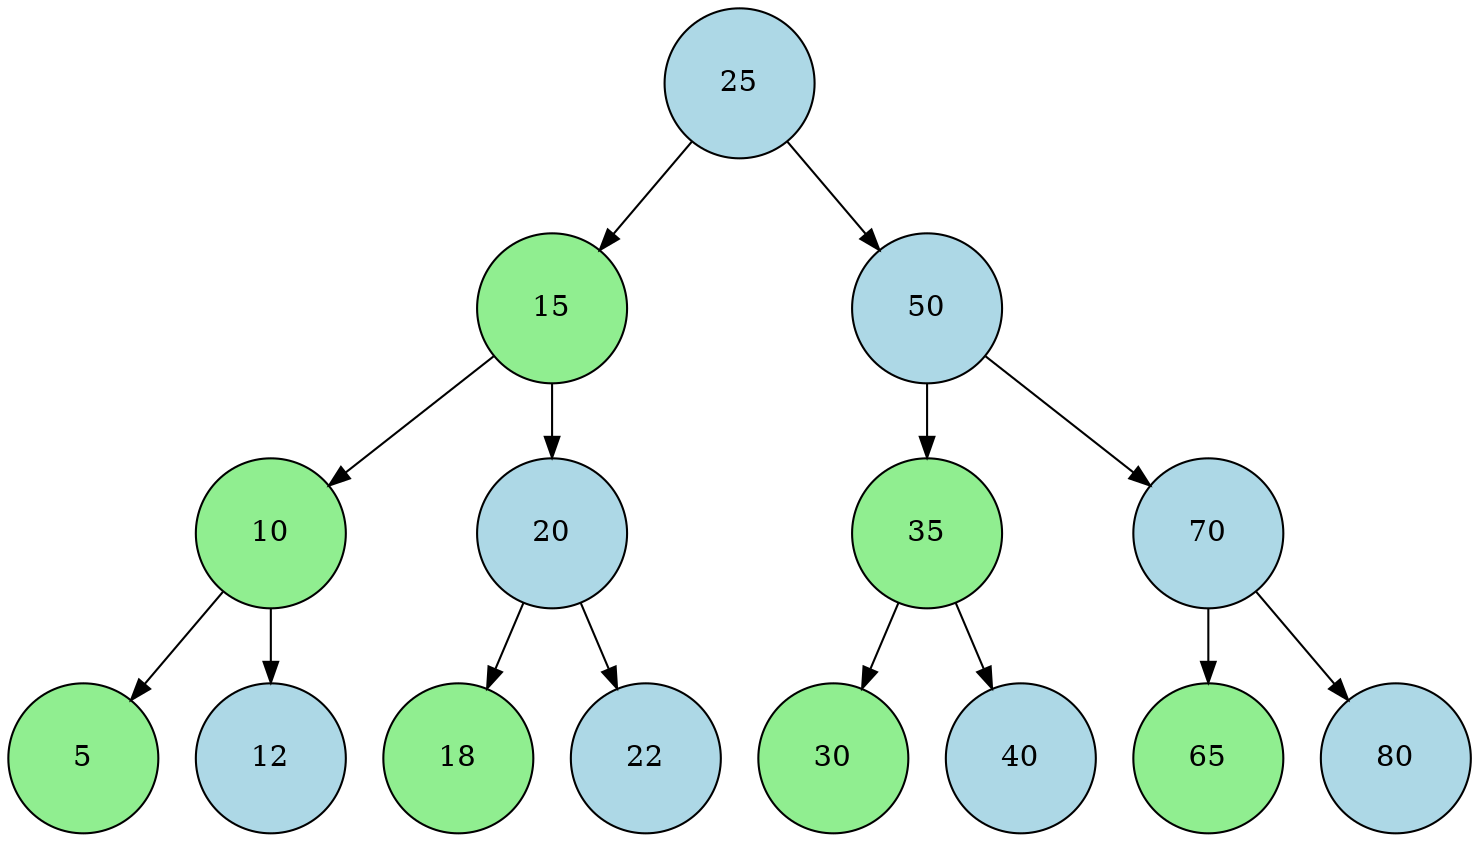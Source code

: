 digraph BST {
    node [shape=circle, style=filled, fixedsize=true, width=1.0, height=1.0];
    edge [color=black];

    // 定义节点和边
    25 -> 15;
    25 -> 50;
    15 -> 10;
    15 -> 20;
    10 -> 5;
    10 -> 12;
    20 -> 18;
    20 -> 22;
    50 -> 35;
    50 -> 70;
    35 -> 30;
    35 -> 40;
    70 -> 65;
    70 -> 80;

    // 节点标签和颜色
    25 [label="25", fillcolor=lightblue];
    15 [label="15", fillcolor=lightgreen];
    50 [label="50", fillcolor=lightblue];
    10 [label="10", fillcolor=lightgreen];
    20 [label="20", fillcolor=lightblue];
    5 [label="5", fillcolor=lightgreen];
    12 [label="12", fillcolor=lightblue];
    18 [label="18", fillcolor=lightgreen];
    22 [label="22", fillcolor=lightblue];
    35 [label="35", fillcolor=lightgreen];
    70 [label="70", fillcolor=lightblue];
    30 [label="30", fillcolor=lightgreen];
    40 [label="40", fillcolor=lightblue];
    65 [label="65", fillcolor=lightgreen];
    80 [label="80", fillcolor=lightblue];
}
